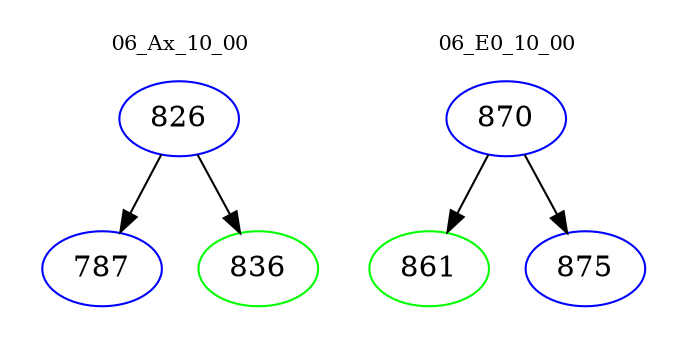 digraph{
subgraph cluster_0 {
color = white
label = "06_Ax_10_00";
fontsize=10;
T0_826 [label="826", color="blue"]
T0_826 -> T0_787 [color="black"]
T0_787 [label="787", color="blue"]
T0_826 -> T0_836 [color="black"]
T0_836 [label="836", color="green"]
}
subgraph cluster_1 {
color = white
label = "06_E0_10_00";
fontsize=10;
T1_870 [label="870", color="blue"]
T1_870 -> T1_861 [color="black"]
T1_861 [label="861", color="green"]
T1_870 -> T1_875 [color="black"]
T1_875 [label="875", color="blue"]
}
}

